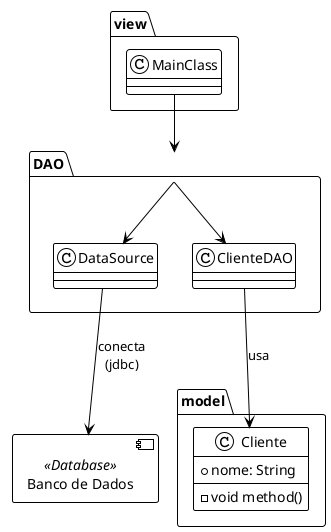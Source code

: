 @startuml
!theme plain
allowmixing

package "view" {
    class "MainClass" as MainClass
}

package "DAO" {
    class "DataSource" as DataSource
    class "ClienteDAO" as ClienteDAO
}

package "model" {
    class "Cliente" as Cliente {
        + nome: String
        - void method()
    }
}

component "Banco de Dados" as BD <<Database>>

MainClass --> DAO
DAO --> DataSource
DAO --> ClienteDAO
ClienteDAO --> Cliente : usa
DataSource --> BD : conecta\n(jdbc)

@enduml
